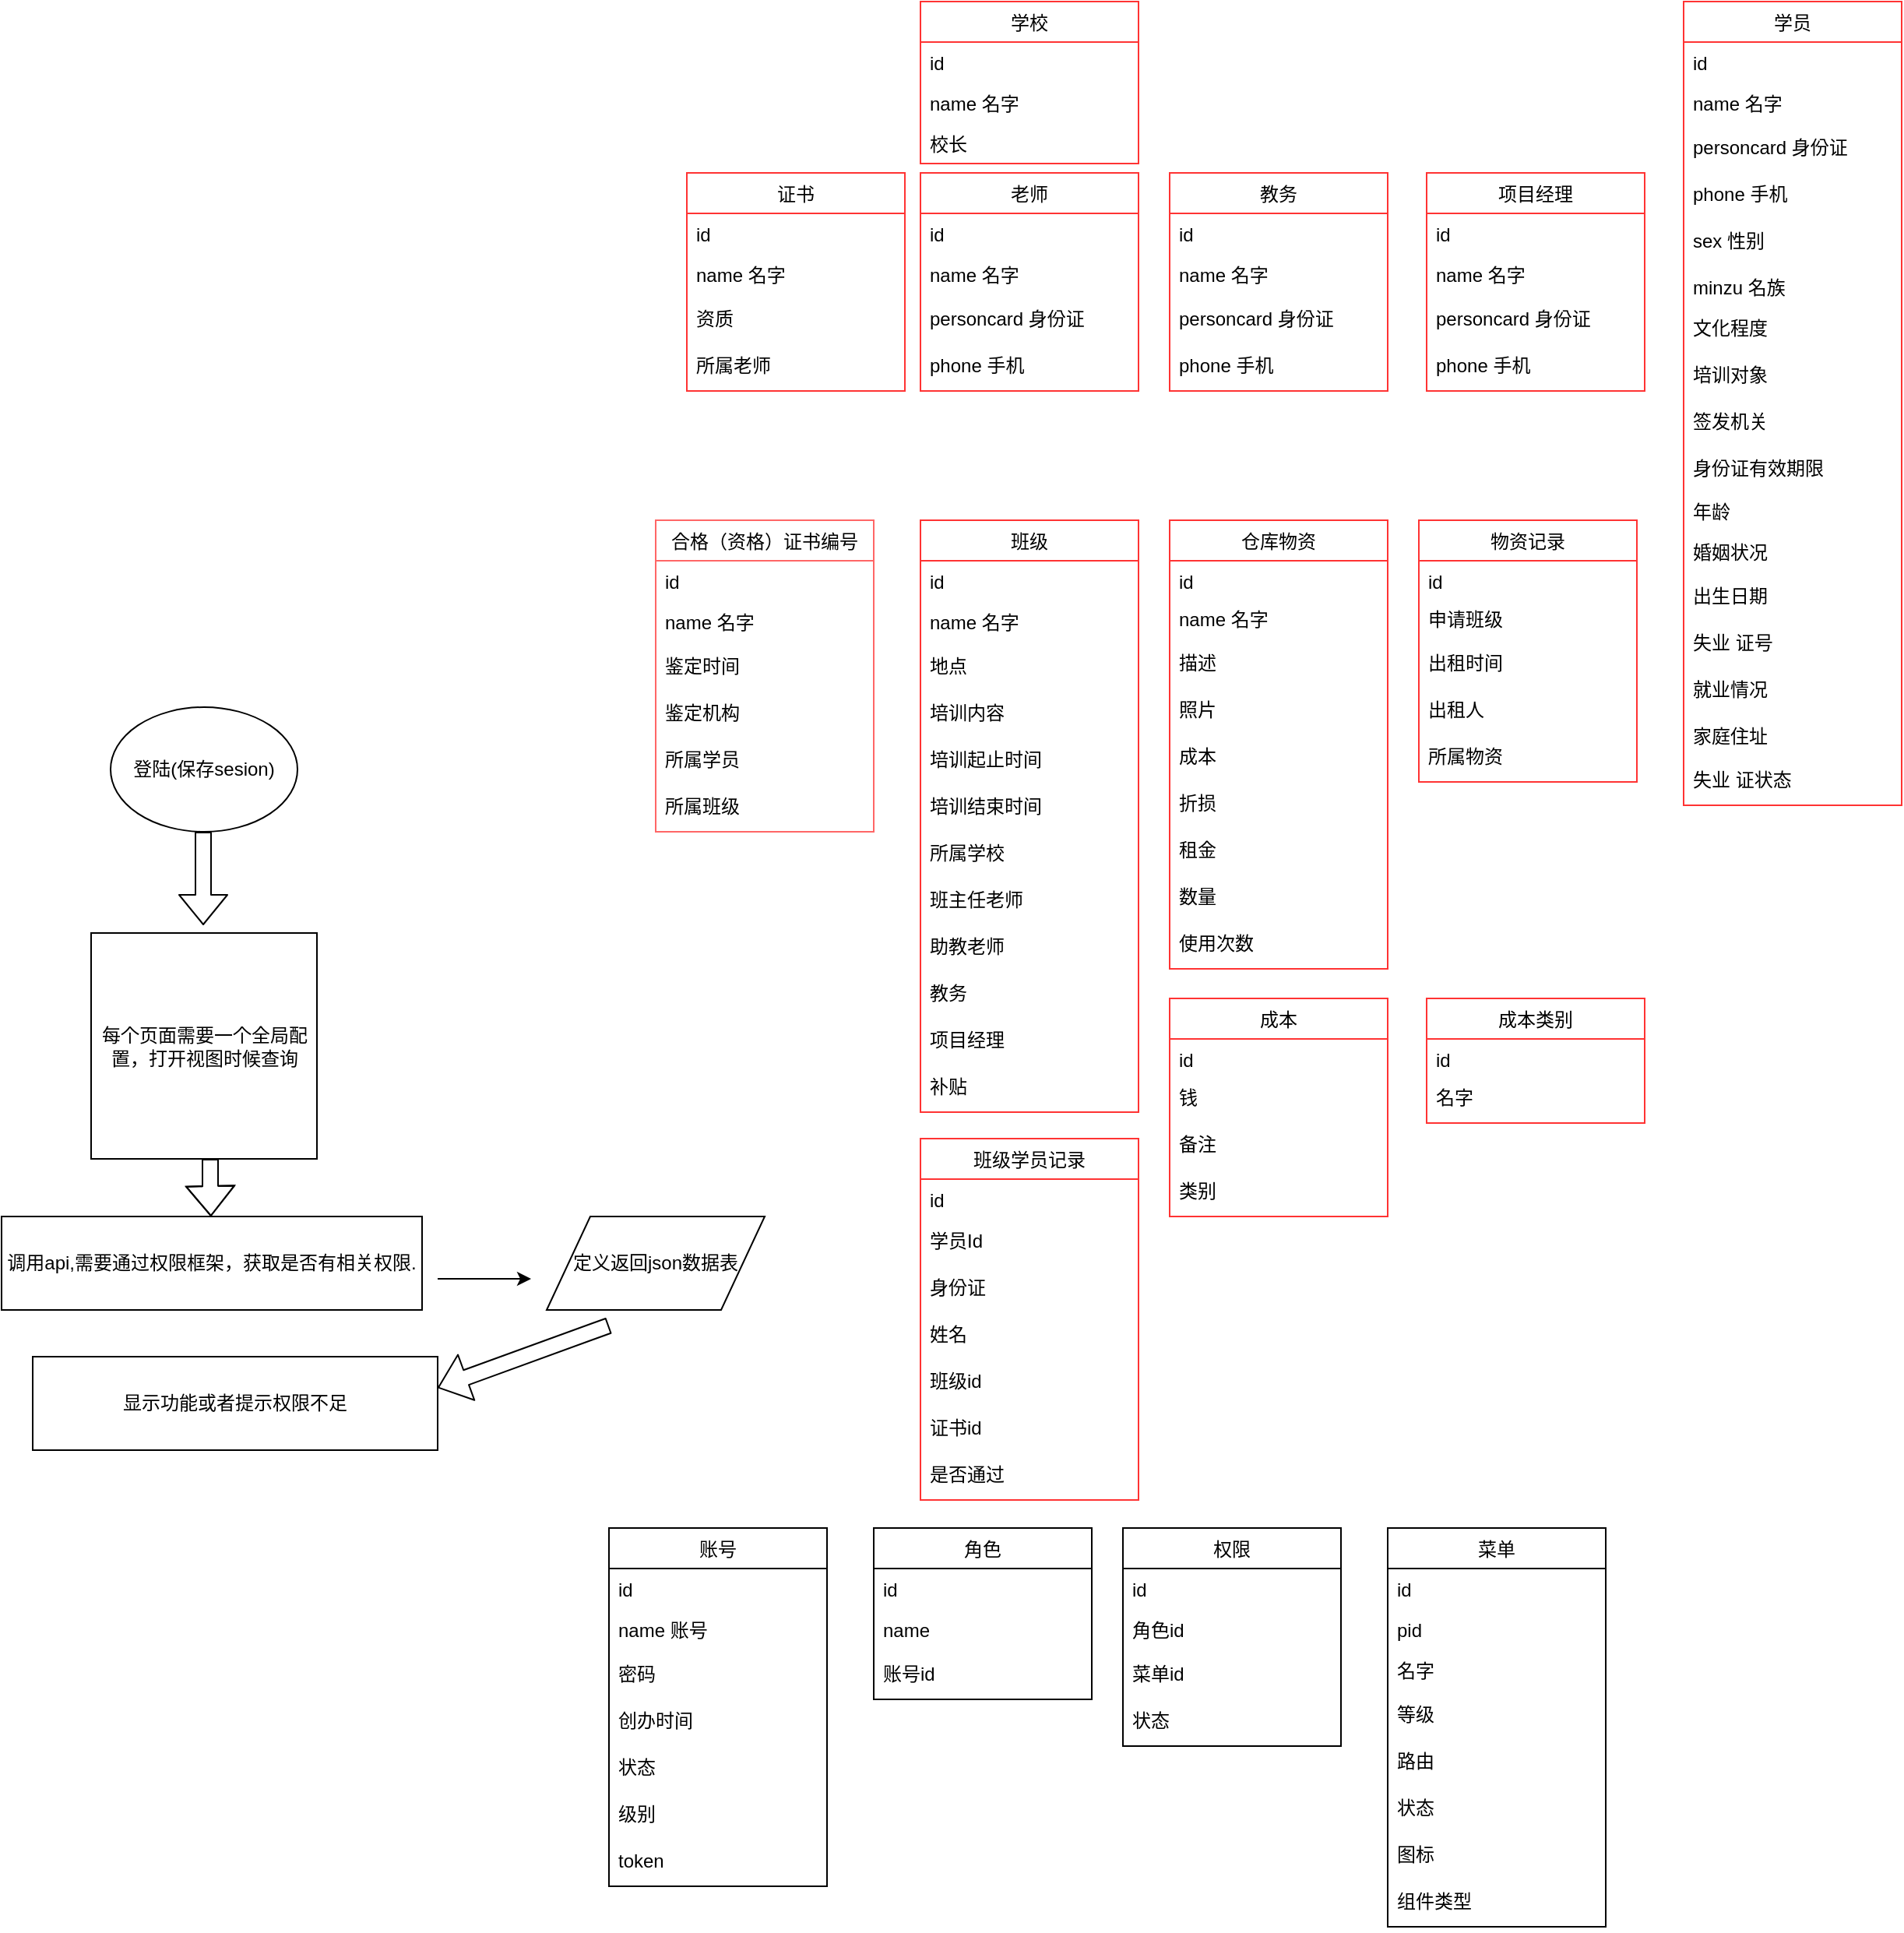<mxfile version="12.4.3" type="github" pages="1">
  <diagram name="Page-1" id="c4acf3e9-155e-7222-9cf6-157b1a14988f">
    <mxGraphModel dx="2103" dy="693" grid="1" gridSize="10" guides="1" tooltips="1" connect="1" arrows="1" fold="1" page="1" pageScale="1" pageWidth="850" pageHeight="1100" background="#ffffff" math="0" shadow="0">
      <root>
        <mxCell id="0"/>
        <mxCell id="1" parent="0"/>
        <object label="学校" placeholders="1" id="DCEjESgWWxDY3fDXi7-q-1">
          <mxCell style="swimlane;fontStyle=0;childLayout=stackLayout;horizontal=1;startSize=26;fillColor=none;horizontalStack=0;resizeParent=1;resizeParentMax=0;resizeLast=0;collapsible=1;marginBottom=0;strokeColor=#FF3333;" parent="1" vertex="1">
            <mxGeometry x="30" y="20" width="140" height="104" as="geometry"/>
          </mxCell>
        </object>
        <mxCell id="DCEjESgWWxDY3fDXi7-q-2" value="id&#xa;" style="text;strokeColor=none;fillColor=none;align=left;verticalAlign=top;spacingLeft=4;spacingRight=4;overflow=hidden;rotatable=0;points=[[0,0.5],[1,0.5]];portConstraint=eastwest;" parent="DCEjESgWWxDY3fDXi7-q-1" vertex="1">
          <mxGeometry y="26" width="140" height="26" as="geometry"/>
        </mxCell>
        <mxCell id="DCEjESgWWxDY3fDXi7-q-3" value="name 名字" style="text;strokeColor=none;fillColor=none;align=left;verticalAlign=top;spacingLeft=4;spacingRight=4;overflow=hidden;rotatable=0;points=[[0,0.5],[1,0.5]];portConstraint=eastwest;" parent="DCEjESgWWxDY3fDXi7-q-1" vertex="1">
          <mxGeometry y="52" width="140" height="26" as="geometry"/>
        </mxCell>
        <mxCell id="uV5zr2iEdNJAFsknJArN-1" value="校长" style="text;strokeColor=none;fillColor=none;align=left;verticalAlign=top;spacingLeft=4;spacingRight=4;overflow=hidden;rotatable=0;points=[[0,0.5],[1,0.5]];portConstraint=eastwest;" parent="DCEjESgWWxDY3fDXi7-q-1" vertex="1">
          <mxGeometry y="78" width="140" height="26" as="geometry"/>
        </mxCell>
        <mxCell id="DCEjESgWWxDY3fDXi7-q-9" value="老师" style="swimlane;fontStyle=0;childLayout=stackLayout;horizontal=1;startSize=26;fillColor=none;horizontalStack=0;resizeParent=1;resizeParentMax=0;resizeLast=0;collapsible=1;marginBottom=0;strokeColor=#FF3333;" parent="1" vertex="1">
          <mxGeometry x="30" y="130" width="140" height="140" as="geometry"/>
        </mxCell>
        <mxCell id="DCEjESgWWxDY3fDXi7-q-10" value="id" style="text;strokeColor=none;fillColor=none;align=left;verticalAlign=top;spacingLeft=4;spacingRight=4;overflow=hidden;rotatable=0;points=[[0,0.5],[1,0.5]];portConstraint=eastwest;" parent="DCEjESgWWxDY3fDXi7-q-9" vertex="1">
          <mxGeometry y="26" width="140" height="26" as="geometry"/>
        </mxCell>
        <mxCell id="DCEjESgWWxDY3fDXi7-q-11" value="name 名字" style="text;strokeColor=none;fillColor=none;align=left;verticalAlign=top;spacingLeft=4;spacingRight=4;overflow=hidden;rotatable=0;points=[[0,0.5],[1,0.5]];portConstraint=eastwest;" parent="DCEjESgWWxDY3fDXi7-q-9" vertex="1">
          <mxGeometry y="52" width="140" height="28" as="geometry"/>
        </mxCell>
        <mxCell id="DCEjESgWWxDY3fDXi7-q-12" value="personcard 身份证" style="text;strokeColor=none;fillColor=none;align=left;verticalAlign=top;spacingLeft=4;spacingRight=4;overflow=hidden;rotatable=0;points=[[0,0.5],[1,0.5]];portConstraint=eastwest;" parent="DCEjESgWWxDY3fDXi7-q-9" vertex="1">
          <mxGeometry y="80" width="140" height="30" as="geometry"/>
        </mxCell>
        <mxCell id="DCEjESgWWxDY3fDXi7-q-15" value="phone 手机" style="text;strokeColor=none;fillColor=none;align=left;verticalAlign=top;spacingLeft=4;spacingRight=4;overflow=hidden;rotatable=0;points=[[0,0.5],[1,0.5]];portConstraint=eastwest;" parent="DCEjESgWWxDY3fDXi7-q-9" vertex="1">
          <mxGeometry y="110" width="140" height="30" as="geometry"/>
        </mxCell>
        <mxCell id="DCEjESgWWxDY3fDXi7-q-18" value="教务" style="swimlane;fontStyle=0;childLayout=stackLayout;horizontal=1;startSize=26;fillColor=none;horizontalStack=0;resizeParent=1;resizeParentMax=0;resizeLast=0;collapsible=1;marginBottom=0;strokeColor=#FF3333;" parent="1" vertex="1">
          <mxGeometry x="190" y="130" width="140" height="140" as="geometry"/>
        </mxCell>
        <mxCell id="DCEjESgWWxDY3fDXi7-q-19" value="id" style="text;strokeColor=none;fillColor=none;align=left;verticalAlign=top;spacingLeft=4;spacingRight=4;overflow=hidden;rotatable=0;points=[[0,0.5],[1,0.5]];portConstraint=eastwest;" parent="DCEjESgWWxDY3fDXi7-q-18" vertex="1">
          <mxGeometry y="26" width="140" height="26" as="geometry"/>
        </mxCell>
        <mxCell id="DCEjESgWWxDY3fDXi7-q-20" value="name 名字" style="text;strokeColor=none;fillColor=none;align=left;verticalAlign=top;spacingLeft=4;spacingRight=4;overflow=hidden;rotatable=0;points=[[0,0.5],[1,0.5]];portConstraint=eastwest;" parent="DCEjESgWWxDY3fDXi7-q-18" vertex="1">
          <mxGeometry y="52" width="140" height="28" as="geometry"/>
        </mxCell>
        <mxCell id="DCEjESgWWxDY3fDXi7-q-21" value="personcard 身份证" style="text;strokeColor=none;fillColor=none;align=left;verticalAlign=top;spacingLeft=4;spacingRight=4;overflow=hidden;rotatable=0;points=[[0,0.5],[1,0.5]];portConstraint=eastwest;" parent="DCEjESgWWxDY3fDXi7-q-18" vertex="1">
          <mxGeometry y="80" width="140" height="30" as="geometry"/>
        </mxCell>
        <mxCell id="DCEjESgWWxDY3fDXi7-q-22" value="phone 手机" style="text;strokeColor=none;fillColor=none;align=left;verticalAlign=top;spacingLeft=4;spacingRight=4;overflow=hidden;rotatable=0;points=[[0,0.5],[1,0.5]];portConstraint=eastwest;" parent="DCEjESgWWxDY3fDXi7-q-18" vertex="1">
          <mxGeometry y="110" width="140" height="30" as="geometry"/>
        </mxCell>
        <mxCell id="DCEjESgWWxDY3fDXi7-q-25" value="学员" style="swimlane;fontStyle=0;childLayout=stackLayout;horizontal=1;startSize=26;fillColor=none;horizontalStack=0;resizeParent=1;resizeParentMax=0;resizeLast=0;collapsible=1;marginBottom=0;strokeColor=#FF3333;" parent="1" vertex="1">
          <mxGeometry x="520" y="20" width="140" height="516" as="geometry"/>
        </mxCell>
        <mxCell id="DCEjESgWWxDY3fDXi7-q-26" value="id" style="text;strokeColor=none;fillColor=none;align=left;verticalAlign=top;spacingLeft=4;spacingRight=4;overflow=hidden;rotatable=0;points=[[0,0.5],[1,0.5]];portConstraint=eastwest;" parent="DCEjESgWWxDY3fDXi7-q-25" vertex="1">
          <mxGeometry y="26" width="140" height="26" as="geometry"/>
        </mxCell>
        <mxCell id="DCEjESgWWxDY3fDXi7-q-38" value="name 名字" style="text;strokeColor=none;fillColor=none;align=left;verticalAlign=top;spacingLeft=4;spacingRight=4;overflow=hidden;rotatable=0;points=[[0,0.5],[1,0.5]];portConstraint=eastwest;" parent="DCEjESgWWxDY3fDXi7-q-25" vertex="1">
          <mxGeometry y="52" width="140" height="28" as="geometry"/>
        </mxCell>
        <mxCell id="DCEjESgWWxDY3fDXi7-q-40" value="personcard 身份证" style="text;strokeColor=none;fillColor=none;align=left;verticalAlign=top;spacingLeft=4;spacingRight=4;overflow=hidden;rotatable=0;points=[[0,0.5],[1,0.5]];portConstraint=eastwest;" parent="DCEjESgWWxDY3fDXi7-q-25" vertex="1">
          <mxGeometry y="80" width="140" height="30" as="geometry"/>
        </mxCell>
        <mxCell id="DCEjESgWWxDY3fDXi7-q-35" value="phone 手机" style="text;strokeColor=none;fillColor=none;align=left;verticalAlign=top;spacingLeft=4;spacingRight=4;overflow=hidden;rotatable=0;points=[[0,0.5],[1,0.5]];portConstraint=eastwest;" parent="DCEjESgWWxDY3fDXi7-q-25" vertex="1">
          <mxGeometry y="110" width="140" height="30" as="geometry"/>
        </mxCell>
        <mxCell id="DCEjESgWWxDY3fDXi7-q-41" value="sex 性别" style="text;strokeColor=none;fillColor=none;align=left;verticalAlign=top;spacingLeft=4;spacingRight=4;overflow=hidden;rotatable=0;points=[[0,0.5],[1,0.5]];portConstraint=eastwest;" parent="DCEjESgWWxDY3fDXi7-q-25" vertex="1">
          <mxGeometry y="140" width="140" height="30" as="geometry"/>
        </mxCell>
        <mxCell id="DCEjESgWWxDY3fDXi7-q-39" value="minzu 名族" style="text;strokeColor=none;fillColor=none;align=left;verticalAlign=top;spacingLeft=4;spacingRight=4;overflow=hidden;rotatable=0;points=[[0,0.5],[1,0.5]];portConstraint=eastwest;" parent="DCEjESgWWxDY3fDXi7-q-25" vertex="1">
          <mxGeometry y="170" width="140" height="26" as="geometry"/>
        </mxCell>
        <mxCell id="DCEjESgWWxDY3fDXi7-q-37" value="文化程度" style="text;strokeColor=none;fillColor=none;align=left;verticalAlign=top;spacingLeft=4;spacingRight=4;overflow=hidden;rotatable=0;points=[[0,0.5],[1,0.5]];portConstraint=eastwest;" parent="DCEjESgWWxDY3fDXi7-q-25" vertex="1">
          <mxGeometry y="196" width="140" height="30" as="geometry"/>
        </mxCell>
        <mxCell id="DCEjESgWWxDY3fDXi7-q-36" value="培训对象" style="text;strokeColor=none;fillColor=none;align=left;verticalAlign=top;spacingLeft=4;spacingRight=4;overflow=hidden;rotatable=0;points=[[0,0.5],[1,0.5]];portConstraint=eastwest;" parent="DCEjESgWWxDY3fDXi7-q-25" vertex="1">
          <mxGeometry y="226" width="140" height="30" as="geometry"/>
        </mxCell>
        <mxCell id="DCEjESgWWxDY3fDXi7-q-34" value="签发机关" style="text;strokeColor=none;fillColor=none;align=left;verticalAlign=top;spacingLeft=4;spacingRight=4;overflow=hidden;rotatable=0;points=[[0,0.5],[1,0.5]];portConstraint=eastwest;" parent="DCEjESgWWxDY3fDXi7-q-25" vertex="1">
          <mxGeometry y="256" width="140" height="30" as="geometry"/>
        </mxCell>
        <mxCell id="DCEjESgWWxDY3fDXi7-q-33" value="身份证有效期限" style="text;strokeColor=none;fillColor=none;align=left;verticalAlign=top;spacingLeft=4;spacingRight=4;overflow=hidden;rotatable=0;points=[[0,0.5],[1,0.5]];portConstraint=eastwest;" parent="DCEjESgWWxDY3fDXi7-q-25" vertex="1">
          <mxGeometry y="286" width="140" height="28" as="geometry"/>
        </mxCell>
        <mxCell id="DCEjESgWWxDY3fDXi7-q-32" value="年龄" style="text;strokeColor=none;fillColor=none;align=left;verticalAlign=top;spacingLeft=4;spacingRight=4;overflow=hidden;rotatable=0;points=[[0,0.5],[1,0.5]];portConstraint=eastwest;" parent="DCEjESgWWxDY3fDXi7-q-25" vertex="1">
          <mxGeometry y="314" width="140" height="26" as="geometry"/>
        </mxCell>
        <mxCell id="DCEjESgWWxDY3fDXi7-q-27" value="婚姻状况" style="text;strokeColor=none;fillColor=none;align=left;verticalAlign=top;spacingLeft=4;spacingRight=4;overflow=hidden;rotatable=0;points=[[0,0.5],[1,0.5]];portConstraint=eastwest;" parent="DCEjESgWWxDY3fDXi7-q-25" vertex="1">
          <mxGeometry y="340" width="140" height="28" as="geometry"/>
        </mxCell>
        <mxCell id="DCEjESgWWxDY3fDXi7-q-28" value="出生日期" style="text;strokeColor=none;fillColor=none;align=left;verticalAlign=top;spacingLeft=4;spacingRight=4;overflow=hidden;rotatable=0;points=[[0,0.5],[1,0.5]];portConstraint=eastwest;" parent="DCEjESgWWxDY3fDXi7-q-25" vertex="1">
          <mxGeometry y="368" width="140" height="30" as="geometry"/>
        </mxCell>
        <mxCell id="DCEjESgWWxDY3fDXi7-q-44" value="失业 证号" style="text;strokeColor=none;fillColor=none;align=left;verticalAlign=top;spacingLeft=4;spacingRight=4;overflow=hidden;rotatable=0;points=[[0,0.5],[1,0.5]];portConstraint=eastwest;" parent="DCEjESgWWxDY3fDXi7-q-25" vertex="1">
          <mxGeometry y="398" width="140" height="30" as="geometry"/>
        </mxCell>
        <mxCell id="DCEjESgWWxDY3fDXi7-q-43" value="就业情况" style="text;strokeColor=none;fillColor=none;align=left;verticalAlign=top;spacingLeft=4;spacingRight=4;overflow=hidden;rotatable=0;points=[[0,0.5],[1,0.5]];portConstraint=eastwest;" parent="DCEjESgWWxDY3fDXi7-q-25" vertex="1">
          <mxGeometry y="428" width="140" height="30" as="geometry"/>
        </mxCell>
        <mxCell id="DCEjESgWWxDY3fDXi7-q-42" value="家庭住址" style="text;strokeColor=none;fillColor=none;align=left;verticalAlign=top;spacingLeft=4;spacingRight=4;overflow=hidden;rotatable=0;points=[[0,0.5],[1,0.5]];portConstraint=eastwest;" parent="DCEjESgWWxDY3fDXi7-q-25" vertex="1">
          <mxGeometry y="458" width="140" height="28" as="geometry"/>
        </mxCell>
        <mxCell id="DCEjESgWWxDY3fDXi7-q-29" value="失业 证状态&#xa;" style="text;strokeColor=none;fillColor=none;align=left;verticalAlign=top;spacingLeft=4;spacingRight=4;overflow=hidden;rotatable=0;points=[[0,0.5],[1,0.5]];portConstraint=eastwest;" parent="DCEjESgWWxDY3fDXi7-q-25" vertex="1">
          <mxGeometry y="486" width="140" height="30" as="geometry"/>
        </mxCell>
        <mxCell id="DCEjESgWWxDY3fDXi7-q-45" value="合格（资格）证书编号" style="swimlane;fontStyle=0;childLayout=stackLayout;horizontal=1;startSize=26;fillColor=none;horizontalStack=0;resizeParent=1;resizeParentMax=0;resizeLast=0;collapsible=1;marginBottom=0;strokeColor=#FF6666;" parent="1" vertex="1">
          <mxGeometry x="-140" y="353" width="140" height="200" as="geometry"/>
        </mxCell>
        <mxCell id="DCEjESgWWxDY3fDXi7-q-46" value="id" style="text;strokeColor=none;fillColor=none;align=left;verticalAlign=top;spacingLeft=4;spacingRight=4;overflow=hidden;rotatable=0;points=[[0,0.5],[1,0.5]];portConstraint=eastwest;" parent="DCEjESgWWxDY3fDXi7-q-45" vertex="1">
          <mxGeometry y="26" width="140" height="26" as="geometry"/>
        </mxCell>
        <mxCell id="DCEjESgWWxDY3fDXi7-q-47" value="name 名字" style="text;strokeColor=none;fillColor=none;align=left;verticalAlign=top;spacingLeft=4;spacingRight=4;overflow=hidden;rotatable=0;points=[[0,0.5],[1,0.5]];portConstraint=eastwest;" parent="DCEjESgWWxDY3fDXi7-q-45" vertex="1">
          <mxGeometry y="52" width="140" height="28" as="geometry"/>
        </mxCell>
        <mxCell id="DCEjESgWWxDY3fDXi7-q-49" value="鉴定时间" style="text;strokeColor=none;fillColor=none;align=left;verticalAlign=top;spacingLeft=4;spacingRight=4;overflow=hidden;rotatable=0;points=[[0,0.5],[1,0.5]];portConstraint=eastwest;" parent="DCEjESgWWxDY3fDXi7-q-45" vertex="1">
          <mxGeometry y="80" width="140" height="30" as="geometry"/>
        </mxCell>
        <mxCell id="DCEjESgWWxDY3fDXi7-q-50" value="鉴定机构" style="text;strokeColor=none;fillColor=none;align=left;verticalAlign=top;spacingLeft=4;spacingRight=4;overflow=hidden;rotatable=0;points=[[0,0.5],[1,0.5]];portConstraint=eastwest;" parent="DCEjESgWWxDY3fDXi7-q-45" vertex="1">
          <mxGeometry y="110" width="140" height="30" as="geometry"/>
        </mxCell>
        <mxCell id="DCEjESgWWxDY3fDXi7-q-53" value="所属学员" style="text;strokeColor=none;fillColor=none;align=left;verticalAlign=top;spacingLeft=4;spacingRight=4;overflow=hidden;rotatable=0;points=[[0,0.5],[1,0.5]];portConstraint=eastwest;" parent="DCEjESgWWxDY3fDXi7-q-45" vertex="1">
          <mxGeometry y="140" width="140" height="30" as="geometry"/>
        </mxCell>
        <mxCell id="DCEjESgWWxDY3fDXi7-q-52" value="所属班级" style="text;strokeColor=none;fillColor=none;align=left;verticalAlign=top;spacingLeft=4;spacingRight=4;overflow=hidden;rotatable=0;points=[[0,0.5],[1,0.5]];portConstraint=eastwest;" parent="DCEjESgWWxDY3fDXi7-q-45" vertex="1">
          <mxGeometry y="170" width="140" height="30" as="geometry"/>
        </mxCell>
        <mxCell id="DCEjESgWWxDY3fDXi7-q-54" value="项目经理" style="swimlane;fontStyle=0;childLayout=stackLayout;horizontal=1;startSize=26;fillColor=none;horizontalStack=0;resizeParent=1;resizeParentMax=0;resizeLast=0;collapsible=1;marginBottom=0;strokeColor=#FF3333;" parent="1" vertex="1">
          <mxGeometry x="355" y="130" width="140" height="140" as="geometry"/>
        </mxCell>
        <mxCell id="DCEjESgWWxDY3fDXi7-q-55" value="id" style="text;strokeColor=none;fillColor=none;align=left;verticalAlign=top;spacingLeft=4;spacingRight=4;overflow=hidden;rotatable=0;points=[[0,0.5],[1,0.5]];portConstraint=eastwest;" parent="DCEjESgWWxDY3fDXi7-q-54" vertex="1">
          <mxGeometry y="26" width="140" height="26" as="geometry"/>
        </mxCell>
        <mxCell id="DCEjESgWWxDY3fDXi7-q-56" value="name 名字" style="text;strokeColor=none;fillColor=none;align=left;verticalAlign=top;spacingLeft=4;spacingRight=4;overflow=hidden;rotatable=0;points=[[0,0.5],[1,0.5]];portConstraint=eastwest;" parent="DCEjESgWWxDY3fDXi7-q-54" vertex="1">
          <mxGeometry y="52" width="140" height="28" as="geometry"/>
        </mxCell>
        <mxCell id="DCEjESgWWxDY3fDXi7-q-57" value="personcard 身份证" style="text;strokeColor=none;fillColor=none;align=left;verticalAlign=top;spacingLeft=4;spacingRight=4;overflow=hidden;rotatable=0;points=[[0,0.5],[1,0.5]];portConstraint=eastwest;" parent="DCEjESgWWxDY3fDXi7-q-54" vertex="1">
          <mxGeometry y="80" width="140" height="30" as="geometry"/>
        </mxCell>
        <mxCell id="DCEjESgWWxDY3fDXi7-q-58" value="phone 手机" style="text;strokeColor=none;fillColor=none;align=left;verticalAlign=top;spacingLeft=4;spacingRight=4;overflow=hidden;rotatable=0;points=[[0,0.5],[1,0.5]];portConstraint=eastwest;" parent="DCEjESgWWxDY3fDXi7-q-54" vertex="1">
          <mxGeometry y="110" width="140" height="30" as="geometry"/>
        </mxCell>
        <mxCell id="DCEjESgWWxDY3fDXi7-q-61" value="班级" style="swimlane;fontStyle=0;childLayout=stackLayout;horizontal=1;startSize=26;fillColor=none;horizontalStack=0;resizeParent=1;resizeParentMax=0;resizeLast=0;collapsible=1;marginBottom=0;strokeColor=#FF3333;" parent="1" vertex="1">
          <mxGeometry x="30" y="353" width="140" height="380" as="geometry"/>
        </mxCell>
        <mxCell id="DCEjESgWWxDY3fDXi7-q-62" value="id" style="text;strokeColor=none;fillColor=none;align=left;verticalAlign=top;spacingLeft=4;spacingRight=4;overflow=hidden;rotatable=0;points=[[0,0.5],[1,0.5]];portConstraint=eastwest;" parent="DCEjESgWWxDY3fDXi7-q-61" vertex="1">
          <mxGeometry y="26" width="140" height="26" as="geometry"/>
        </mxCell>
        <mxCell id="DCEjESgWWxDY3fDXi7-q-63" value="name 名字" style="text;strokeColor=none;fillColor=none;align=left;verticalAlign=top;spacingLeft=4;spacingRight=4;overflow=hidden;rotatable=0;points=[[0,0.5],[1,0.5]];portConstraint=eastwest;" parent="DCEjESgWWxDY3fDXi7-q-61" vertex="1">
          <mxGeometry y="52" width="140" height="28" as="geometry"/>
        </mxCell>
        <mxCell id="DCEjESgWWxDY3fDXi7-q-64" value="地点" style="text;strokeColor=none;fillColor=none;align=left;verticalAlign=top;spacingLeft=4;spacingRight=4;overflow=hidden;rotatable=0;points=[[0,0.5],[1,0.5]];portConstraint=eastwest;" parent="DCEjESgWWxDY3fDXi7-q-61" vertex="1">
          <mxGeometry y="80" width="140" height="30" as="geometry"/>
        </mxCell>
        <mxCell id="DCEjESgWWxDY3fDXi7-q-68" value="培训内容" style="text;strokeColor=none;fillColor=none;align=left;verticalAlign=top;spacingLeft=4;spacingRight=4;overflow=hidden;rotatable=0;points=[[0,0.5],[1,0.5]];portConstraint=eastwest;" parent="DCEjESgWWxDY3fDXi7-q-61" vertex="1">
          <mxGeometry y="110" width="140" height="30" as="geometry"/>
        </mxCell>
        <mxCell id="DCEjESgWWxDY3fDXi7-q-65" value="培训起止时间" style="text;strokeColor=none;fillColor=none;align=left;verticalAlign=top;spacingLeft=4;spacingRight=4;overflow=hidden;rotatable=0;points=[[0,0.5],[1,0.5]];portConstraint=eastwest;" parent="DCEjESgWWxDY3fDXi7-q-61" vertex="1">
          <mxGeometry y="140" width="140" height="30" as="geometry"/>
        </mxCell>
        <mxCell id="DCEjESgWWxDY3fDXi7-q-66" value="培训结束时间" style="text;strokeColor=none;fillColor=none;align=left;verticalAlign=top;spacingLeft=4;spacingRight=4;overflow=hidden;rotatable=0;points=[[0,0.5],[1,0.5]];portConstraint=eastwest;" parent="DCEjESgWWxDY3fDXi7-q-61" vertex="1">
          <mxGeometry y="170" width="140" height="30" as="geometry"/>
        </mxCell>
        <mxCell id="DCEjESgWWxDY3fDXi7-q-67" value="所属学校" style="text;strokeColor=none;fillColor=none;align=left;verticalAlign=top;spacingLeft=4;spacingRight=4;overflow=hidden;rotatable=0;points=[[0,0.5],[1,0.5]];portConstraint=eastwest;" parent="DCEjESgWWxDY3fDXi7-q-61" vertex="1">
          <mxGeometry y="200" width="140" height="30" as="geometry"/>
        </mxCell>
        <mxCell id="DCEjESgWWxDY3fDXi7-q-74" value="班主任老师" style="text;strokeColor=none;fillColor=none;align=left;verticalAlign=top;spacingLeft=4;spacingRight=4;overflow=hidden;rotatable=0;points=[[0,0.5],[1,0.5]];portConstraint=eastwest;" parent="DCEjESgWWxDY3fDXi7-q-61" vertex="1">
          <mxGeometry y="230" width="140" height="30" as="geometry"/>
        </mxCell>
        <mxCell id="DCEjESgWWxDY3fDXi7-q-73" value="助教老师" style="text;strokeColor=none;fillColor=none;align=left;verticalAlign=top;spacingLeft=4;spacingRight=4;overflow=hidden;rotatable=0;points=[[0,0.5],[1,0.5]];portConstraint=eastwest;" parent="DCEjESgWWxDY3fDXi7-q-61" vertex="1">
          <mxGeometry y="260" width="140" height="30" as="geometry"/>
        </mxCell>
        <mxCell id="DCEjESgWWxDY3fDXi7-q-72" value="教务" style="text;strokeColor=none;fillColor=none;align=left;verticalAlign=top;spacingLeft=4;spacingRight=4;overflow=hidden;rotatable=0;points=[[0,0.5],[1,0.5]];portConstraint=eastwest;" parent="DCEjESgWWxDY3fDXi7-q-61" vertex="1">
          <mxGeometry y="290" width="140" height="30" as="geometry"/>
        </mxCell>
        <mxCell id="DCEjESgWWxDY3fDXi7-q-71" value="项目经理" style="text;strokeColor=none;fillColor=none;align=left;verticalAlign=top;spacingLeft=4;spacingRight=4;overflow=hidden;rotatable=0;points=[[0,0.5],[1,0.5]];portConstraint=eastwest;" parent="DCEjESgWWxDY3fDXi7-q-61" vertex="1">
          <mxGeometry y="320" width="140" height="30" as="geometry"/>
        </mxCell>
        <mxCell id="DCEjESgWWxDY3fDXi7-q-125" value="补贴" style="text;strokeColor=none;fillColor=none;align=left;verticalAlign=top;spacingLeft=4;spacingRight=4;overflow=hidden;rotatable=0;points=[[0,0.5],[1,0.5]];portConstraint=eastwest;" parent="DCEjESgWWxDY3fDXi7-q-61" vertex="1">
          <mxGeometry y="350" width="140" height="30" as="geometry"/>
        </mxCell>
        <mxCell id="DCEjESgWWxDY3fDXi7-q-75" value="仓库物资" style="swimlane;fontStyle=0;childLayout=stackLayout;horizontal=1;startSize=26;fillColor=none;horizontalStack=0;resizeParent=1;resizeParentMax=0;resizeLast=0;collapsible=1;marginBottom=0;strokeColor=#FF3333;" parent="1" vertex="1">
          <mxGeometry x="190" y="353" width="140" height="288" as="geometry"/>
        </mxCell>
        <mxCell id="DCEjESgWWxDY3fDXi7-q-76" value="id" style="text;strokeColor=none;fillColor=none;align=left;verticalAlign=top;spacingLeft=4;spacingRight=4;overflow=hidden;rotatable=0;points=[[0,0.5],[1,0.5]];portConstraint=eastwest;" parent="DCEjESgWWxDY3fDXi7-q-75" vertex="1">
          <mxGeometry y="26" width="140" height="24" as="geometry"/>
        </mxCell>
        <mxCell id="DCEjESgWWxDY3fDXi7-q-77" value="name 名字" style="text;strokeColor=none;fillColor=none;align=left;verticalAlign=top;spacingLeft=4;spacingRight=4;overflow=hidden;rotatable=0;points=[[0,0.5],[1,0.5]];portConstraint=eastwest;" parent="DCEjESgWWxDY3fDXi7-q-75" vertex="1">
          <mxGeometry y="50" width="140" height="28" as="geometry"/>
        </mxCell>
        <mxCell id="DCEjESgWWxDY3fDXi7-q-78" value="描述" style="text;strokeColor=none;fillColor=none;align=left;verticalAlign=top;spacingLeft=4;spacingRight=4;overflow=hidden;rotatable=0;points=[[0,0.5],[1,0.5]];portConstraint=eastwest;" parent="DCEjESgWWxDY3fDXi7-q-75" vertex="1">
          <mxGeometry y="78" width="140" height="30" as="geometry"/>
        </mxCell>
        <mxCell id="DCEjESgWWxDY3fDXi7-q-79" value="照片" style="text;strokeColor=none;fillColor=none;align=left;verticalAlign=top;spacingLeft=4;spacingRight=4;overflow=hidden;rotatable=0;points=[[0,0.5],[1,0.5]];portConstraint=eastwest;" parent="DCEjESgWWxDY3fDXi7-q-75" vertex="1">
          <mxGeometry y="108" width="140" height="30" as="geometry"/>
        </mxCell>
        <mxCell id="DCEjESgWWxDY3fDXi7-q-80" value="成本" style="text;strokeColor=none;fillColor=none;align=left;verticalAlign=top;spacingLeft=4;spacingRight=4;overflow=hidden;rotatable=0;points=[[0,0.5],[1,0.5]];portConstraint=eastwest;" parent="DCEjESgWWxDY3fDXi7-q-75" vertex="1">
          <mxGeometry y="138" width="140" height="30" as="geometry"/>
        </mxCell>
        <mxCell id="DCEjESgWWxDY3fDXi7-q-81" value="折损" style="text;strokeColor=none;fillColor=none;align=left;verticalAlign=top;spacingLeft=4;spacingRight=4;overflow=hidden;rotatable=0;points=[[0,0.5],[1,0.5]];portConstraint=eastwest;" parent="DCEjESgWWxDY3fDXi7-q-75" vertex="1">
          <mxGeometry y="168" width="140" height="30" as="geometry"/>
        </mxCell>
        <mxCell id="DCEjESgWWxDY3fDXi7-q-82" value="租金" style="text;strokeColor=none;fillColor=none;align=left;verticalAlign=top;spacingLeft=4;spacingRight=4;overflow=hidden;rotatable=0;points=[[0,0.5],[1,0.5]];portConstraint=eastwest;" parent="DCEjESgWWxDY3fDXi7-q-75" vertex="1">
          <mxGeometry y="198" width="140" height="30" as="geometry"/>
        </mxCell>
        <mxCell id="DCEjESgWWxDY3fDXi7-q-83" value="数量" style="text;strokeColor=none;fillColor=none;align=left;verticalAlign=top;spacingLeft=4;spacingRight=4;overflow=hidden;rotatable=0;points=[[0,0.5],[1,0.5]];portConstraint=eastwest;" parent="DCEjESgWWxDY3fDXi7-q-75" vertex="1">
          <mxGeometry y="228" width="140" height="30" as="geometry"/>
        </mxCell>
        <mxCell id="DCEjESgWWxDY3fDXi7-q-87" value="使用次数" style="text;strokeColor=none;fillColor=none;align=left;verticalAlign=top;spacingLeft=4;spacingRight=4;overflow=hidden;rotatable=0;points=[[0,0.5],[1,0.5]];portConstraint=eastwest;" parent="DCEjESgWWxDY3fDXi7-q-75" vertex="1">
          <mxGeometry y="258" width="140" height="30" as="geometry"/>
        </mxCell>
        <mxCell id="DCEjESgWWxDY3fDXi7-q-88" value="物资记录" style="swimlane;fontStyle=0;childLayout=stackLayout;horizontal=1;startSize=26;fillColor=none;horizontalStack=0;resizeParent=1;resizeParentMax=0;resizeLast=0;collapsible=1;marginBottom=0;strokeColor=#FF3333;" parent="1" vertex="1">
          <mxGeometry x="350" y="353" width="140" height="168" as="geometry"/>
        </mxCell>
        <mxCell id="DCEjESgWWxDY3fDXi7-q-89" value="id" style="text;strokeColor=none;fillColor=none;align=left;verticalAlign=top;spacingLeft=4;spacingRight=4;overflow=hidden;rotatable=0;points=[[0,0.5],[1,0.5]];portConstraint=eastwest;" parent="DCEjESgWWxDY3fDXi7-q-88" vertex="1">
          <mxGeometry y="26" width="140" height="24" as="geometry"/>
        </mxCell>
        <mxCell id="DCEjESgWWxDY3fDXi7-q-90" value="申请班级" style="text;strokeColor=none;fillColor=none;align=left;verticalAlign=top;spacingLeft=4;spacingRight=4;overflow=hidden;rotatable=0;points=[[0,0.5],[1,0.5]];portConstraint=eastwest;" parent="DCEjESgWWxDY3fDXi7-q-88" vertex="1">
          <mxGeometry y="50" width="140" height="28" as="geometry"/>
        </mxCell>
        <mxCell id="DCEjESgWWxDY3fDXi7-q-95" value="出租时间" style="text;strokeColor=none;fillColor=none;align=left;verticalAlign=top;spacingLeft=4;spacingRight=4;overflow=hidden;rotatable=0;points=[[0,0.5],[1,0.5]];portConstraint=eastwest;" parent="DCEjESgWWxDY3fDXi7-q-88" vertex="1">
          <mxGeometry y="78" width="140" height="30" as="geometry"/>
        </mxCell>
        <mxCell id="DCEjESgWWxDY3fDXi7-q-96" value="出租人" style="text;strokeColor=none;fillColor=none;align=left;verticalAlign=top;spacingLeft=4;spacingRight=4;overflow=hidden;rotatable=0;points=[[0,0.5],[1,0.5]];portConstraint=eastwest;" parent="DCEjESgWWxDY3fDXi7-q-88" vertex="1">
          <mxGeometry y="108" width="140" height="30" as="geometry"/>
        </mxCell>
        <mxCell id="DCEjESgWWxDY3fDXi7-q-97" value="所属物资" style="text;strokeColor=none;fillColor=none;align=left;verticalAlign=top;spacingLeft=4;spacingRight=4;overflow=hidden;rotatable=0;points=[[0,0.5],[1,0.5]];portConstraint=eastwest;" parent="DCEjESgWWxDY3fDXi7-q-88" vertex="1">
          <mxGeometry y="138" width="140" height="30" as="geometry"/>
        </mxCell>
        <mxCell id="DCEjESgWWxDY3fDXi7-q-98" value="成本" style="swimlane;fontStyle=0;childLayout=stackLayout;horizontal=1;startSize=26;fillColor=none;horizontalStack=0;resizeParent=1;resizeParentMax=0;resizeLast=0;collapsible=1;marginBottom=0;strokeColor=#FF3333;" parent="1" vertex="1">
          <mxGeometry x="190" y="660" width="140" height="140" as="geometry"/>
        </mxCell>
        <mxCell id="DCEjESgWWxDY3fDXi7-q-99" value="id" style="text;strokeColor=none;fillColor=none;align=left;verticalAlign=top;spacingLeft=4;spacingRight=4;overflow=hidden;rotatable=0;points=[[0,0.5],[1,0.5]];portConstraint=eastwest;" parent="DCEjESgWWxDY3fDXi7-q-98" vertex="1">
          <mxGeometry y="26" width="140" height="24" as="geometry"/>
        </mxCell>
        <mxCell id="DCEjESgWWxDY3fDXi7-q-105" value="钱" style="text;strokeColor=none;fillColor=none;align=left;verticalAlign=top;spacingLeft=4;spacingRight=4;overflow=hidden;rotatable=0;points=[[0,0.5],[1,0.5]];portConstraint=eastwest;" parent="DCEjESgWWxDY3fDXi7-q-98" vertex="1">
          <mxGeometry y="50" width="140" height="30" as="geometry"/>
        </mxCell>
        <mxCell id="DCEjESgWWxDY3fDXi7-q-106" value="备注" style="text;strokeColor=none;fillColor=none;align=left;verticalAlign=top;spacingLeft=4;spacingRight=4;overflow=hidden;rotatable=0;points=[[0,0.5],[1,0.5]];portConstraint=eastwest;" parent="DCEjESgWWxDY3fDXi7-q-98" vertex="1">
          <mxGeometry y="80" width="140" height="30" as="geometry"/>
        </mxCell>
        <mxCell id="DCEjESgWWxDY3fDXi7-q-107" value="类别" style="text;strokeColor=none;fillColor=none;align=left;verticalAlign=top;spacingLeft=4;spacingRight=4;overflow=hidden;rotatable=0;points=[[0,0.5],[1,0.5]];portConstraint=eastwest;" parent="DCEjESgWWxDY3fDXi7-q-98" vertex="1">
          <mxGeometry y="110" width="140" height="30" as="geometry"/>
        </mxCell>
        <mxCell id="DCEjESgWWxDY3fDXi7-q-108" value="成本类别" style="swimlane;fontStyle=0;childLayout=stackLayout;horizontal=1;startSize=26;fillColor=none;horizontalStack=0;resizeParent=1;resizeParentMax=0;resizeLast=0;collapsible=1;marginBottom=0;strokeColor=#FF3333;" parent="1" vertex="1">
          <mxGeometry x="355" y="660" width="140" height="80" as="geometry"/>
        </mxCell>
        <mxCell id="DCEjESgWWxDY3fDXi7-q-109" value="id" style="text;strokeColor=none;fillColor=none;align=left;verticalAlign=top;spacingLeft=4;spacingRight=4;overflow=hidden;rotatable=0;points=[[0,0.5],[1,0.5]];portConstraint=eastwest;" parent="DCEjESgWWxDY3fDXi7-q-108" vertex="1">
          <mxGeometry y="26" width="140" height="24" as="geometry"/>
        </mxCell>
        <mxCell id="DCEjESgWWxDY3fDXi7-q-110" value="名字" style="text;strokeColor=none;fillColor=none;align=left;verticalAlign=top;spacingLeft=4;spacingRight=4;overflow=hidden;rotatable=0;points=[[0,0.5],[1,0.5]];portConstraint=eastwest;" parent="DCEjESgWWxDY3fDXi7-q-108" vertex="1">
          <mxGeometry y="50" width="140" height="30" as="geometry"/>
        </mxCell>
        <mxCell id="DCEjESgWWxDY3fDXi7-q-113" value="班级学员记录" style="swimlane;fontStyle=0;childLayout=stackLayout;horizontal=1;startSize=26;fillColor=none;horizontalStack=0;resizeParent=1;resizeParentMax=0;resizeLast=0;collapsible=1;marginBottom=0;strokeColor=#FF3333;" parent="1" vertex="1">
          <mxGeometry x="30" y="750" width="140" height="232" as="geometry"/>
        </mxCell>
        <mxCell id="DCEjESgWWxDY3fDXi7-q-114" value="id" style="text;strokeColor=none;fillColor=none;align=left;verticalAlign=top;spacingLeft=4;spacingRight=4;overflow=hidden;rotatable=0;points=[[0,0.5],[1,0.5]];portConstraint=eastwest;" parent="DCEjESgWWxDY3fDXi7-q-113" vertex="1">
          <mxGeometry y="26" width="140" height="26" as="geometry"/>
        </mxCell>
        <mxCell id="DCEjESgWWxDY3fDXi7-q-116" value="学员Id" style="text;strokeColor=none;fillColor=none;align=left;verticalAlign=top;spacingLeft=4;spacingRight=4;overflow=hidden;rotatable=0;points=[[0,0.5],[1,0.5]];portConstraint=eastwest;" parent="DCEjESgWWxDY3fDXi7-q-113" vertex="1">
          <mxGeometry y="52" width="140" height="30" as="geometry"/>
        </mxCell>
        <mxCell id="DCEjESgWWxDY3fDXi7-q-117" value="身份证" style="text;strokeColor=none;fillColor=none;align=left;verticalAlign=top;spacingLeft=4;spacingRight=4;overflow=hidden;rotatable=0;points=[[0,0.5],[1,0.5]];portConstraint=eastwest;" parent="DCEjESgWWxDY3fDXi7-q-113" vertex="1">
          <mxGeometry y="82" width="140" height="30" as="geometry"/>
        </mxCell>
        <mxCell id="DCEjESgWWxDY3fDXi7-q-118" value="姓名" style="text;strokeColor=none;fillColor=none;align=left;verticalAlign=top;spacingLeft=4;spacingRight=4;overflow=hidden;rotatable=0;points=[[0,0.5],[1,0.5]];portConstraint=eastwest;" parent="DCEjESgWWxDY3fDXi7-q-113" vertex="1">
          <mxGeometry y="112" width="140" height="30" as="geometry"/>
        </mxCell>
        <mxCell id="DCEjESgWWxDY3fDXi7-q-119" value="班级id" style="text;strokeColor=none;fillColor=none;align=left;verticalAlign=top;spacingLeft=4;spacingRight=4;overflow=hidden;rotatable=0;points=[[0,0.5],[1,0.5]];portConstraint=eastwest;" parent="DCEjESgWWxDY3fDXi7-q-113" vertex="1">
          <mxGeometry y="142" width="140" height="30" as="geometry"/>
        </mxCell>
        <mxCell id="DCEjESgWWxDY3fDXi7-q-120" value="证书id" style="text;strokeColor=none;fillColor=none;align=left;verticalAlign=top;spacingLeft=4;spacingRight=4;overflow=hidden;rotatable=0;points=[[0,0.5],[1,0.5]];portConstraint=eastwest;" parent="DCEjESgWWxDY3fDXi7-q-113" vertex="1">
          <mxGeometry y="172" width="140" height="30" as="geometry"/>
        </mxCell>
        <mxCell id="DCEjESgWWxDY3fDXi7-q-121" value="是否通过" style="text;strokeColor=none;fillColor=none;align=left;verticalAlign=top;spacingLeft=4;spacingRight=4;overflow=hidden;rotatable=0;points=[[0,0.5],[1,0.5]];portConstraint=eastwest;" parent="DCEjESgWWxDY3fDXi7-q-113" vertex="1">
          <mxGeometry y="202" width="140" height="30" as="geometry"/>
        </mxCell>
        <mxCell id="uV5zr2iEdNJAFsknJArN-2" value="证书" style="swimlane;fontStyle=0;childLayout=stackLayout;horizontal=1;startSize=26;fillColor=none;horizontalStack=0;resizeParent=1;resizeParentMax=0;resizeLast=0;collapsible=1;marginBottom=0;strokeColor=#FF3333;" parent="1" vertex="1">
          <mxGeometry x="-120" y="130" width="140" height="140" as="geometry"/>
        </mxCell>
        <mxCell id="uV5zr2iEdNJAFsknJArN-3" value="id" style="text;strokeColor=none;fillColor=none;align=left;verticalAlign=top;spacingLeft=4;spacingRight=4;overflow=hidden;rotatable=0;points=[[0,0.5],[1,0.5]];portConstraint=eastwest;" parent="uV5zr2iEdNJAFsknJArN-2" vertex="1">
          <mxGeometry y="26" width="140" height="26" as="geometry"/>
        </mxCell>
        <mxCell id="uV5zr2iEdNJAFsknJArN-4" value="name 名字" style="text;strokeColor=none;fillColor=none;align=left;verticalAlign=top;spacingLeft=4;spacingRight=4;overflow=hidden;rotatable=0;points=[[0,0.5],[1,0.5]];portConstraint=eastwest;" parent="uV5zr2iEdNJAFsknJArN-2" vertex="1">
          <mxGeometry y="52" width="140" height="28" as="geometry"/>
        </mxCell>
        <mxCell id="uV5zr2iEdNJAFsknJArN-5" value="资质" style="text;strokeColor=none;fillColor=none;align=left;verticalAlign=top;spacingLeft=4;spacingRight=4;overflow=hidden;rotatable=0;points=[[0,0.5],[1,0.5]];portConstraint=eastwest;" parent="uV5zr2iEdNJAFsknJArN-2" vertex="1">
          <mxGeometry y="80" width="140" height="30" as="geometry"/>
        </mxCell>
        <mxCell id="uV5zr2iEdNJAFsknJArN-6" value="所属老师" style="text;strokeColor=none;fillColor=none;align=left;verticalAlign=top;spacingLeft=4;spacingRight=4;overflow=hidden;rotatable=0;points=[[0,0.5],[1,0.5]];portConstraint=eastwest;" parent="uV5zr2iEdNJAFsknJArN-2" vertex="1">
          <mxGeometry y="110" width="140" height="30" as="geometry"/>
        </mxCell>
        <mxCell id="XKwK3EdgCxMSJnAuh1KH-1" value="账号" style="swimlane;fontStyle=0;childLayout=stackLayout;horizontal=1;startSize=26;fillColor=none;horizontalStack=0;resizeParent=1;resizeParentMax=0;resizeLast=0;collapsible=1;marginBottom=0;" parent="1" vertex="1">
          <mxGeometry x="-170" y="1000" width="140" height="230" as="geometry"/>
        </mxCell>
        <mxCell id="XKwK3EdgCxMSJnAuh1KH-2" value="id" style="text;strokeColor=none;fillColor=none;align=left;verticalAlign=top;spacingLeft=4;spacingRight=4;overflow=hidden;rotatable=0;points=[[0,0.5],[1,0.5]];portConstraint=eastwest;" parent="XKwK3EdgCxMSJnAuh1KH-1" vertex="1">
          <mxGeometry y="26" width="140" height="26" as="geometry"/>
        </mxCell>
        <mxCell id="XKwK3EdgCxMSJnAuh1KH-3" value="name 账号" style="text;strokeColor=none;fillColor=none;align=left;verticalAlign=top;spacingLeft=4;spacingRight=4;overflow=hidden;rotatable=0;points=[[0,0.5],[1,0.5]];portConstraint=eastwest;" parent="XKwK3EdgCxMSJnAuh1KH-1" vertex="1">
          <mxGeometry y="52" width="140" height="28" as="geometry"/>
        </mxCell>
        <mxCell id="XKwK3EdgCxMSJnAuh1KH-4" value="密码" style="text;strokeColor=none;fillColor=none;align=left;verticalAlign=top;spacingLeft=4;spacingRight=4;overflow=hidden;rotatable=0;points=[[0,0.5],[1,0.5]];portConstraint=eastwest;" parent="XKwK3EdgCxMSJnAuh1KH-1" vertex="1">
          <mxGeometry y="80" width="140" height="30" as="geometry"/>
        </mxCell>
        <mxCell id="XKwK3EdgCxMSJnAuh1KH-5" value="创办时间" style="text;strokeColor=none;fillColor=none;align=left;verticalAlign=top;spacingLeft=4;spacingRight=4;overflow=hidden;rotatable=0;points=[[0,0.5],[1,0.5]];portConstraint=eastwest;" parent="XKwK3EdgCxMSJnAuh1KH-1" vertex="1">
          <mxGeometry y="110" width="140" height="30" as="geometry"/>
        </mxCell>
        <mxCell id="XKwK3EdgCxMSJnAuh1KH-6" value="状态" style="text;strokeColor=none;fillColor=none;align=left;verticalAlign=top;spacingLeft=4;spacingRight=4;overflow=hidden;rotatable=0;points=[[0,0.5],[1,0.5]];portConstraint=eastwest;" parent="XKwK3EdgCxMSJnAuh1KH-1" vertex="1">
          <mxGeometry y="140" width="140" height="30" as="geometry"/>
        </mxCell>
        <mxCell id="XKwK3EdgCxMSJnAuh1KH-7" value="级别" style="text;strokeColor=none;fillColor=none;align=left;verticalAlign=top;spacingLeft=4;spacingRight=4;overflow=hidden;rotatable=0;points=[[0,0.5],[1,0.5]];portConstraint=eastwest;" parent="XKwK3EdgCxMSJnAuh1KH-1" vertex="1">
          <mxGeometry y="170" width="140" height="30" as="geometry"/>
        </mxCell>
        <mxCell id="XKwK3EdgCxMSJnAuh1KH-8" value="token" style="text;strokeColor=none;fillColor=none;align=left;verticalAlign=top;spacingLeft=4;spacingRight=4;overflow=hidden;rotatable=0;points=[[0,0.5],[1,0.5]];portConstraint=eastwest;" parent="XKwK3EdgCxMSJnAuh1KH-1" vertex="1">
          <mxGeometry y="200" width="140" height="30" as="geometry"/>
        </mxCell>
        <mxCell id="dRTnjvTbbnmC9Ukm4gCJ-1" value="权限" style="swimlane;fontStyle=0;childLayout=stackLayout;horizontal=1;startSize=26;fillColor=none;horizontalStack=0;resizeParent=1;resizeParentMax=0;resizeLast=0;collapsible=1;marginBottom=0;" parent="1" vertex="1">
          <mxGeometry x="160" y="1000" width="140" height="140" as="geometry"/>
        </mxCell>
        <mxCell id="dRTnjvTbbnmC9Ukm4gCJ-2" value="id" style="text;strokeColor=none;fillColor=none;align=left;verticalAlign=top;spacingLeft=4;spacingRight=4;overflow=hidden;rotatable=0;points=[[0,0.5],[1,0.5]];portConstraint=eastwest;" parent="dRTnjvTbbnmC9Ukm4gCJ-1" vertex="1">
          <mxGeometry y="26" width="140" height="26" as="geometry"/>
        </mxCell>
        <mxCell id="dRTnjvTbbnmC9Ukm4gCJ-3" value="角色id" style="text;strokeColor=none;fillColor=none;align=left;verticalAlign=top;spacingLeft=4;spacingRight=4;overflow=hidden;rotatable=0;points=[[0,0.5],[1,0.5]];portConstraint=eastwest;" parent="dRTnjvTbbnmC9Ukm4gCJ-1" vertex="1">
          <mxGeometry y="52" width="140" height="28" as="geometry"/>
        </mxCell>
        <mxCell id="dRTnjvTbbnmC9Ukm4gCJ-4" value="菜单id" style="text;strokeColor=none;fillColor=none;align=left;verticalAlign=top;spacingLeft=4;spacingRight=4;overflow=hidden;rotatable=0;points=[[0,0.5],[1,0.5]];portConstraint=eastwest;" parent="dRTnjvTbbnmC9Ukm4gCJ-1" vertex="1">
          <mxGeometry y="80" width="140" height="30" as="geometry"/>
        </mxCell>
        <mxCell id="dRTnjvTbbnmC9Ukm4gCJ-6" value="状态" style="text;strokeColor=none;fillColor=none;align=left;verticalAlign=top;spacingLeft=4;spacingRight=4;overflow=hidden;rotatable=0;points=[[0,0.5],[1,0.5]];portConstraint=eastwest;" parent="dRTnjvTbbnmC9Ukm4gCJ-1" vertex="1">
          <mxGeometry y="110" width="140" height="30" as="geometry"/>
        </mxCell>
        <mxCell id="gZJUnQRo_4Y87xi2DkOT-1" value="角色" style="swimlane;fontStyle=0;childLayout=stackLayout;horizontal=1;startSize=26;fillColor=none;horizontalStack=0;resizeParent=1;resizeParentMax=0;resizeLast=0;collapsible=1;marginBottom=0;" vertex="1" parent="1">
          <mxGeometry y="1000" width="140" height="110" as="geometry"/>
        </mxCell>
        <mxCell id="gZJUnQRo_4Y87xi2DkOT-2" value="id" style="text;strokeColor=none;fillColor=none;align=left;verticalAlign=top;spacingLeft=4;spacingRight=4;overflow=hidden;rotatable=0;points=[[0,0.5],[1,0.5]];portConstraint=eastwest;" vertex="1" parent="gZJUnQRo_4Y87xi2DkOT-1">
          <mxGeometry y="26" width="140" height="26" as="geometry"/>
        </mxCell>
        <mxCell id="gZJUnQRo_4Y87xi2DkOT-3" value="name" style="text;strokeColor=none;fillColor=none;align=left;verticalAlign=top;spacingLeft=4;spacingRight=4;overflow=hidden;rotatable=0;points=[[0,0.5],[1,0.5]];portConstraint=eastwest;" vertex="1" parent="gZJUnQRo_4Y87xi2DkOT-1">
          <mxGeometry y="52" width="140" height="28" as="geometry"/>
        </mxCell>
        <mxCell id="gZJUnQRo_4Y87xi2DkOT-4" value="账号id" style="text;strokeColor=none;fillColor=none;align=left;verticalAlign=top;spacingLeft=4;spacingRight=4;overflow=hidden;rotatable=0;points=[[0,0.5],[1,0.5]];portConstraint=eastwest;" vertex="1" parent="gZJUnQRo_4Y87xi2DkOT-1">
          <mxGeometry y="80" width="140" height="30" as="geometry"/>
        </mxCell>
        <mxCell id="gZJUnQRo_4Y87xi2DkOT-9" value="菜单" style="swimlane;fontStyle=0;childLayout=stackLayout;horizontal=1;startSize=26;fillColor=none;horizontalStack=0;resizeParent=1;resizeParentMax=0;resizeLast=0;collapsible=1;marginBottom=0;" vertex="1" parent="1">
          <mxGeometry x="330" y="1000" width="140" height="256" as="geometry"/>
        </mxCell>
        <mxCell id="gZJUnQRo_4Y87xi2DkOT-10" value="id" style="text;strokeColor=none;fillColor=none;align=left;verticalAlign=top;spacingLeft=4;spacingRight=4;overflow=hidden;rotatable=0;points=[[0,0.5],[1,0.5]];portConstraint=eastwest;" vertex="1" parent="gZJUnQRo_4Y87xi2DkOT-9">
          <mxGeometry y="26" width="140" height="26" as="geometry"/>
        </mxCell>
        <mxCell id="gZJUnQRo_4Y87xi2DkOT-15" value="pid" style="text;strokeColor=none;fillColor=none;align=left;verticalAlign=top;spacingLeft=4;spacingRight=4;overflow=hidden;rotatable=0;points=[[0,0.5],[1,0.5]];portConstraint=eastwest;" vertex="1" parent="gZJUnQRo_4Y87xi2DkOT-9">
          <mxGeometry y="52" width="140" height="26" as="geometry"/>
        </mxCell>
        <mxCell id="gZJUnQRo_4Y87xi2DkOT-11" value="名字" style="text;strokeColor=none;fillColor=none;align=left;verticalAlign=top;spacingLeft=4;spacingRight=4;overflow=hidden;rotatable=0;points=[[0,0.5],[1,0.5]];portConstraint=eastwest;" vertex="1" parent="gZJUnQRo_4Y87xi2DkOT-9">
          <mxGeometry y="78" width="140" height="28" as="geometry"/>
        </mxCell>
        <mxCell id="gZJUnQRo_4Y87xi2DkOT-16" value="等级" style="text;strokeColor=none;fillColor=none;align=left;verticalAlign=top;spacingLeft=4;spacingRight=4;overflow=hidden;rotatable=0;points=[[0,0.5],[1,0.5]];portConstraint=eastwest;" vertex="1" parent="gZJUnQRo_4Y87xi2DkOT-9">
          <mxGeometry y="106" width="140" height="30" as="geometry"/>
        </mxCell>
        <mxCell id="gZJUnQRo_4Y87xi2DkOT-12" value="路由" style="text;strokeColor=none;fillColor=none;align=left;verticalAlign=top;spacingLeft=4;spacingRight=4;overflow=hidden;rotatable=0;points=[[0,0.5],[1,0.5]];portConstraint=eastwest;" vertex="1" parent="gZJUnQRo_4Y87xi2DkOT-9">
          <mxGeometry y="136" width="140" height="30" as="geometry"/>
        </mxCell>
        <mxCell id="gZJUnQRo_4Y87xi2DkOT-13" value="状态" style="text;strokeColor=none;fillColor=none;align=left;verticalAlign=top;spacingLeft=4;spacingRight=4;overflow=hidden;rotatable=0;points=[[0,0.5],[1,0.5]];portConstraint=eastwest;" vertex="1" parent="gZJUnQRo_4Y87xi2DkOT-9">
          <mxGeometry y="166" width="140" height="30" as="geometry"/>
        </mxCell>
        <mxCell id="gZJUnQRo_4Y87xi2DkOT-14" value="图标" style="text;strokeColor=none;fillColor=none;align=left;verticalAlign=top;spacingLeft=4;spacingRight=4;overflow=hidden;rotatable=0;points=[[0,0.5],[1,0.5]];portConstraint=eastwest;" vertex="1" parent="gZJUnQRo_4Y87xi2DkOT-9">
          <mxGeometry y="196" width="140" height="30" as="geometry"/>
        </mxCell>
        <mxCell id="gZJUnQRo_4Y87xi2DkOT-17" value="组件类型" style="text;strokeColor=none;fillColor=none;align=left;verticalAlign=top;spacingLeft=4;spacingRight=4;overflow=hidden;rotatable=0;points=[[0,0.5],[1,0.5]];portConstraint=eastwest;" vertex="1" parent="gZJUnQRo_4Y87xi2DkOT-9">
          <mxGeometry y="226" width="140" height="30" as="geometry"/>
        </mxCell>
        <mxCell id="gZJUnQRo_4Y87xi2DkOT-18" value="登陆(保存sesion)" style="ellipse;whiteSpace=wrap;html=1;" vertex="1" parent="1">
          <mxGeometry x="-490" y="473" width="120" height="80" as="geometry"/>
        </mxCell>
        <mxCell id="gZJUnQRo_4Y87xi2DkOT-22" value="" style="shape=flexArrow;endArrow=classic;html=1;" edge="1" parent="1">
          <mxGeometry width="50" height="50" relative="1" as="geometry">
            <mxPoint x="-430.5" y="553" as="sourcePoint"/>
            <mxPoint x="-430.5" y="613" as="targetPoint"/>
          </mxGeometry>
        </mxCell>
        <mxCell id="gZJUnQRo_4Y87xi2DkOT-23" value="每个页面需要一个全局配置，打开视图时候查询" style="whiteSpace=wrap;html=1;aspect=fixed;" vertex="1" parent="1">
          <mxGeometry x="-502.5" y="618" width="145" height="145" as="geometry"/>
        </mxCell>
        <mxCell id="gZJUnQRo_4Y87xi2DkOT-24" value="" style="shape=flexArrow;endArrow=classic;html=1;" edge="1" parent="1" target="gZJUnQRo_4Y87xi2DkOT-25">
          <mxGeometry width="50" height="50" relative="1" as="geometry">
            <mxPoint x="-426" y="763" as="sourcePoint"/>
            <mxPoint x="-426" y="830" as="targetPoint"/>
            <Array as="points">
              <mxPoint x="-426" y="780"/>
            </Array>
          </mxGeometry>
        </mxCell>
        <mxCell id="gZJUnQRo_4Y87xi2DkOT-25" value="调用api,需要通过权限框架，获取是否有相关权限." style="rounded=0;whiteSpace=wrap;html=1;" vertex="1" parent="1">
          <mxGeometry x="-560" y="800" width="270" height="60" as="geometry"/>
        </mxCell>
        <mxCell id="gZJUnQRo_4Y87xi2DkOT-26" value="定义返回json数据表" style="shape=parallelogram;perimeter=parallelogramPerimeter;whiteSpace=wrap;html=1;" vertex="1" parent="1">
          <mxGeometry x="-210" y="800" width="140" height="60" as="geometry"/>
        </mxCell>
        <mxCell id="gZJUnQRo_4Y87xi2DkOT-27" value="" style="endArrow=classic;html=1;" edge="1" parent="1">
          <mxGeometry width="50" height="50" relative="1" as="geometry">
            <mxPoint x="-280" y="840" as="sourcePoint"/>
            <mxPoint x="-220" y="840" as="targetPoint"/>
          </mxGeometry>
        </mxCell>
        <mxCell id="gZJUnQRo_4Y87xi2DkOT-28" value="" style="shape=flexArrow;endArrow=classic;html=1;" edge="1" parent="1">
          <mxGeometry width="50" height="50" relative="1" as="geometry">
            <mxPoint x="-170" y="870" as="sourcePoint"/>
            <mxPoint x="-280" y="910" as="targetPoint"/>
          </mxGeometry>
        </mxCell>
        <mxCell id="gZJUnQRo_4Y87xi2DkOT-29" value="显示功能或者提示权限不足" style="rounded=0;whiteSpace=wrap;html=1;" vertex="1" parent="1">
          <mxGeometry x="-540" y="890" width="260" height="60" as="geometry"/>
        </mxCell>
      </root>
    </mxGraphModel>
  </diagram>
</mxfile>
